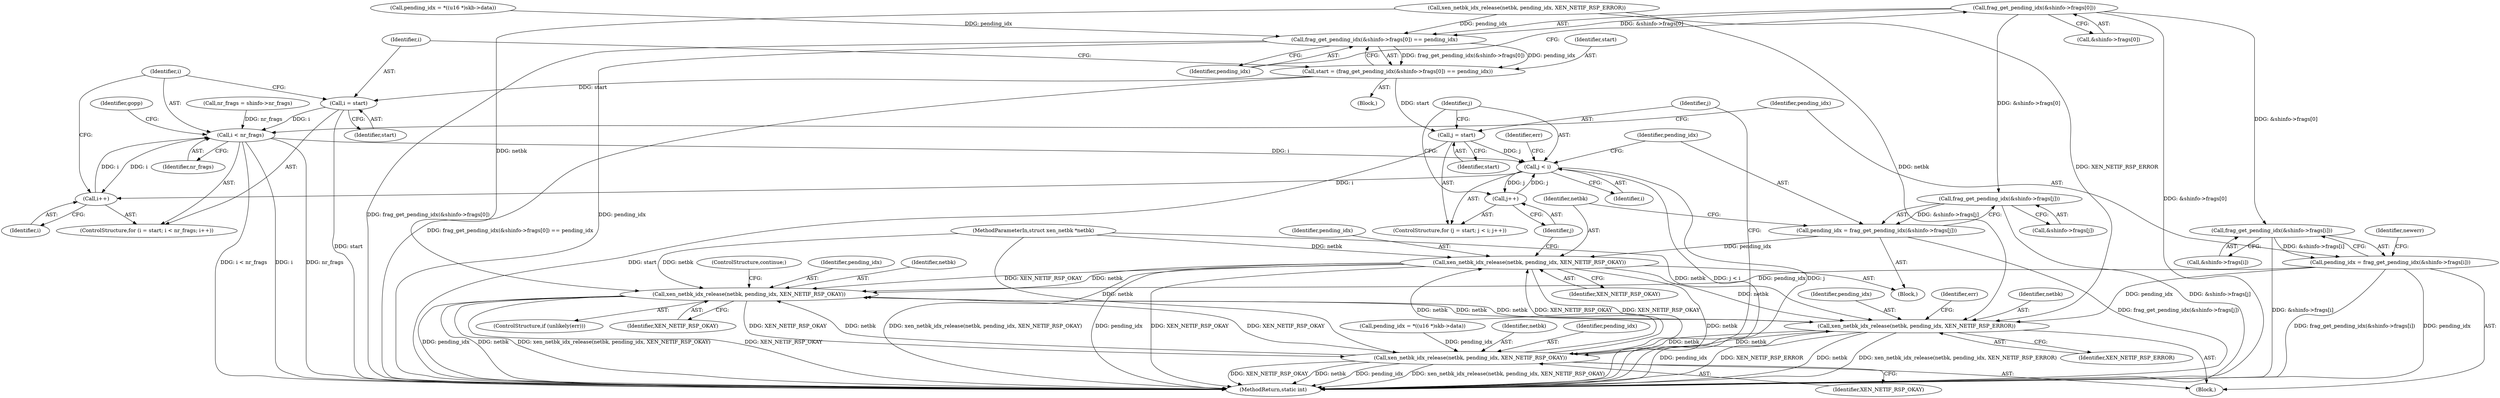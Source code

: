 digraph "0_linux_7d5145d8eb2b9791533ffe4dc003b129b9696c48_1@pointer" {
"1000156" [label="(Call,frag_get_pending_idx(&shinfo->frags[0]))"];
"1000155" [label="(Call,frag_get_pending_idx(&shinfo->frags[0]) == pending_idx)"];
"1000153" [label="(Call,start = (frag_get_pending_idx(&shinfo->frags[0]) == pending_idx))"];
"1000165" [label="(Call,i = start)"];
"1000168" [label="(Call,i < nr_frags)"];
"1000171" [label="(Call,i++)"];
"1000227" [label="(Call,j < i)"];
"1000230" [label="(Call,j++)"];
"1000224" [label="(Call,j = start)"];
"1000178" [label="(Call,frag_get_pending_idx(&shinfo->frags[i]))"];
"1000176" [label="(Call,pending_idx = frag_get_pending_idx(&shinfo->frags[i]))"];
"1000199" [label="(Call,xen_netbk_idx_release(netbk, pending_idx, XEN_NETIF_RSP_OKAY))"];
"1000204" [label="(Call,xen_netbk_idx_release(netbk, pending_idx, XEN_NETIF_RSP_ERROR))"];
"1000219" [label="(Call,xen_netbk_idx_release(netbk, pending_idx, XEN_NETIF_RSP_OKAY))"];
"1000242" [label="(Call,xen_netbk_idx_release(netbk, pending_idx, XEN_NETIF_RSP_OKAY))"];
"1000235" [label="(Call,frag_get_pending_idx(&shinfo->frags[j]))"];
"1000233" [label="(Call,pending_idx = frag_get_pending_idx(&shinfo->frags[j]))"];
"1000199" [label="(Call,xen_netbk_idx_release(netbk, pending_idx, XEN_NETIF_RSP_OKAY))"];
"1000219" [label="(Call,xen_netbk_idx_release(netbk, pending_idx, XEN_NETIF_RSP_OKAY))"];
"1000149" [label="(Call,xen_netbk_idx_release(netbk, pending_idx, XEN_NETIF_RSP_ERROR))"];
"1000170" [label="(Identifier,nr_frags)"];
"1000211" [label="(Call,pending_idx = *((u16 *)skb->data))"];
"1000232" [label="(Block,)"];
"1000200" [label="(Identifier,netbk)"];
"1000119" [label="(Call,pending_idx = *((u16 *)skb->data))"];
"1000251" [label="(Identifier,gopp)"];
"1000243" [label="(Identifier,netbk)"];
"1000165" [label="(Call,i = start)"];
"1000207" [label="(Identifier,XEN_NETIF_RSP_ERROR)"];
"1000163" [label="(Identifier,pending_idx)"];
"1000202" [label="(Identifier,XEN_NETIF_RSP_OKAY)"];
"1000169" [label="(Identifier,i)"];
"1000245" [label="(Identifier,XEN_NETIF_RSP_OKAY)"];
"1000235" [label="(Call,frag_get_pending_idx(&shinfo->frags[j]))"];
"1000244" [label="(Identifier,pending_idx)"];
"1000172" [label="(Identifier,i)"];
"1000203" [label="(ControlStructure,continue;)"];
"1000156" [label="(Call,frag_get_pending_idx(&shinfo->frags[0]))"];
"1000224" [label="(Call,j = start)"];
"1000167" [label="(Identifier,start)"];
"1000230" [label="(Call,j++)"];
"1000201" [label="(Identifier,pending_idx)"];
"1000157" [label="(Call,&shinfo->frags[0])"];
"1000171" [label="(Call,i++)"];
"1000155" [label="(Call,frag_get_pending_idx(&shinfo->frags[0]) == pending_idx)"];
"1000173" [label="(Block,)"];
"1000247" [label="(Identifier,err)"];
"1000206" [label="(Identifier,pending_idx)"];
"1000220" [label="(Identifier,netbk)"];
"1000226" [label="(Identifier,start)"];
"1000186" [label="(Identifier,newerr)"];
"1000176" [label="(Call,pending_idx = frag_get_pending_idx(&shinfo->frags[i]))"];
"1000242" [label="(Call,xen_netbk_idx_release(netbk, pending_idx, XEN_NETIF_RSP_OKAY))"];
"1000236" [label="(Call,&shinfo->frags[j])"];
"1000168" [label="(Call,i < nr_frags)"];
"1000166" [label="(Identifier,i)"];
"1000222" [label="(Identifier,XEN_NETIF_RSP_OKAY)"];
"1000233" [label="(Call,pending_idx = frag_get_pending_idx(&shinfo->frags[j]))"];
"1000209" [label="(Identifier,err)"];
"1000133" [label="(Call,nr_frags = shinfo->nr_frags)"];
"1000228" [label="(Identifier,j)"];
"1000227" [label="(Call,j < i)"];
"1000196" [label="(ControlStructure,if (unlikely(err)))"];
"1000223" [label="(ControlStructure,for (j = start; j < i; j++))"];
"1000109" [label="(MethodParameterIn,struct xen_netbk *netbk)"];
"1000178" [label="(Call,frag_get_pending_idx(&shinfo->frags[i]))"];
"1000177" [label="(Identifier,pending_idx)"];
"1000231" [label="(Identifier,j)"];
"1000225" [label="(Identifier,j)"];
"1000164" [label="(ControlStructure,for (i = start; i < nr_frags; i++))"];
"1000204" [label="(Call,xen_netbk_idx_release(netbk, pending_idx, XEN_NETIF_RSP_ERROR))"];
"1000154" [label="(Identifier,start)"];
"1000257" [label="(MethodReturn,static int)"];
"1000112" [label="(Block,)"];
"1000205" [label="(Identifier,netbk)"];
"1000234" [label="(Identifier,pending_idx)"];
"1000179" [label="(Call,&shinfo->frags[i])"];
"1000153" [label="(Call,start = (frag_get_pending_idx(&shinfo->frags[0]) == pending_idx))"];
"1000221" [label="(Identifier,pending_idx)"];
"1000229" [label="(Identifier,i)"];
"1000156" -> "1000155"  [label="AST: "];
"1000156" -> "1000157"  [label="CFG: "];
"1000157" -> "1000156"  [label="AST: "];
"1000163" -> "1000156"  [label="CFG: "];
"1000156" -> "1000257"  [label="DDG: &shinfo->frags[0]"];
"1000156" -> "1000155"  [label="DDG: &shinfo->frags[0]"];
"1000156" -> "1000178"  [label="DDG: &shinfo->frags[0]"];
"1000156" -> "1000235"  [label="DDG: &shinfo->frags[0]"];
"1000155" -> "1000153"  [label="AST: "];
"1000155" -> "1000163"  [label="CFG: "];
"1000163" -> "1000155"  [label="AST: "];
"1000153" -> "1000155"  [label="CFG: "];
"1000155" -> "1000257"  [label="DDG: frag_get_pending_idx(&shinfo->frags[0])"];
"1000155" -> "1000257"  [label="DDG: pending_idx"];
"1000155" -> "1000153"  [label="DDG: frag_get_pending_idx(&shinfo->frags[0])"];
"1000155" -> "1000153"  [label="DDG: pending_idx"];
"1000149" -> "1000155"  [label="DDG: pending_idx"];
"1000119" -> "1000155"  [label="DDG: pending_idx"];
"1000153" -> "1000112"  [label="AST: "];
"1000154" -> "1000153"  [label="AST: "];
"1000166" -> "1000153"  [label="CFG: "];
"1000153" -> "1000257"  [label="DDG: frag_get_pending_idx(&shinfo->frags[0]) == pending_idx"];
"1000153" -> "1000165"  [label="DDG: start"];
"1000153" -> "1000224"  [label="DDG: start"];
"1000165" -> "1000164"  [label="AST: "];
"1000165" -> "1000167"  [label="CFG: "];
"1000166" -> "1000165"  [label="AST: "];
"1000167" -> "1000165"  [label="AST: "];
"1000169" -> "1000165"  [label="CFG: "];
"1000165" -> "1000257"  [label="DDG: start"];
"1000165" -> "1000168"  [label="DDG: i"];
"1000168" -> "1000164"  [label="AST: "];
"1000168" -> "1000170"  [label="CFG: "];
"1000169" -> "1000168"  [label="AST: "];
"1000170" -> "1000168"  [label="AST: "];
"1000177" -> "1000168"  [label="CFG: "];
"1000251" -> "1000168"  [label="CFG: "];
"1000168" -> "1000257"  [label="DDG: i < nr_frags"];
"1000168" -> "1000257"  [label="DDG: i"];
"1000168" -> "1000257"  [label="DDG: nr_frags"];
"1000171" -> "1000168"  [label="DDG: i"];
"1000133" -> "1000168"  [label="DDG: nr_frags"];
"1000168" -> "1000171"  [label="DDG: i"];
"1000168" -> "1000227"  [label="DDG: i"];
"1000171" -> "1000164"  [label="AST: "];
"1000171" -> "1000172"  [label="CFG: "];
"1000172" -> "1000171"  [label="AST: "];
"1000169" -> "1000171"  [label="CFG: "];
"1000227" -> "1000171"  [label="DDG: i"];
"1000227" -> "1000223"  [label="AST: "];
"1000227" -> "1000229"  [label="CFG: "];
"1000228" -> "1000227"  [label="AST: "];
"1000229" -> "1000227"  [label="AST: "];
"1000234" -> "1000227"  [label="CFG: "];
"1000247" -> "1000227"  [label="CFG: "];
"1000227" -> "1000257"  [label="DDG: j < i"];
"1000227" -> "1000257"  [label="DDG: j"];
"1000224" -> "1000227"  [label="DDG: j"];
"1000230" -> "1000227"  [label="DDG: j"];
"1000227" -> "1000230"  [label="DDG: j"];
"1000230" -> "1000223"  [label="AST: "];
"1000230" -> "1000231"  [label="CFG: "];
"1000231" -> "1000230"  [label="AST: "];
"1000228" -> "1000230"  [label="CFG: "];
"1000224" -> "1000223"  [label="AST: "];
"1000224" -> "1000226"  [label="CFG: "];
"1000225" -> "1000224"  [label="AST: "];
"1000226" -> "1000224"  [label="AST: "];
"1000228" -> "1000224"  [label="CFG: "];
"1000224" -> "1000257"  [label="DDG: start"];
"1000178" -> "1000176"  [label="AST: "];
"1000178" -> "1000179"  [label="CFG: "];
"1000179" -> "1000178"  [label="AST: "];
"1000176" -> "1000178"  [label="CFG: "];
"1000178" -> "1000257"  [label="DDG: &shinfo->frags[i]"];
"1000178" -> "1000176"  [label="DDG: &shinfo->frags[i]"];
"1000176" -> "1000173"  [label="AST: "];
"1000177" -> "1000176"  [label="AST: "];
"1000186" -> "1000176"  [label="CFG: "];
"1000176" -> "1000257"  [label="DDG: frag_get_pending_idx(&shinfo->frags[i])"];
"1000176" -> "1000257"  [label="DDG: pending_idx"];
"1000176" -> "1000199"  [label="DDG: pending_idx"];
"1000176" -> "1000204"  [label="DDG: pending_idx"];
"1000199" -> "1000196"  [label="AST: "];
"1000199" -> "1000202"  [label="CFG: "];
"1000200" -> "1000199"  [label="AST: "];
"1000201" -> "1000199"  [label="AST: "];
"1000202" -> "1000199"  [label="AST: "];
"1000203" -> "1000199"  [label="CFG: "];
"1000199" -> "1000257"  [label="DDG: pending_idx"];
"1000199" -> "1000257"  [label="DDG: netbk"];
"1000199" -> "1000257"  [label="DDG: xen_netbk_idx_release(netbk, pending_idx, XEN_NETIF_RSP_OKAY)"];
"1000199" -> "1000257"  [label="DDG: XEN_NETIF_RSP_OKAY"];
"1000219" -> "1000199"  [label="DDG: netbk"];
"1000219" -> "1000199"  [label="DDG: XEN_NETIF_RSP_OKAY"];
"1000149" -> "1000199"  [label="DDG: netbk"];
"1000204" -> "1000199"  [label="DDG: netbk"];
"1000242" -> "1000199"  [label="DDG: netbk"];
"1000242" -> "1000199"  [label="DDG: XEN_NETIF_RSP_OKAY"];
"1000109" -> "1000199"  [label="DDG: netbk"];
"1000199" -> "1000204"  [label="DDG: netbk"];
"1000199" -> "1000219"  [label="DDG: XEN_NETIF_RSP_OKAY"];
"1000204" -> "1000173"  [label="AST: "];
"1000204" -> "1000207"  [label="CFG: "];
"1000205" -> "1000204"  [label="AST: "];
"1000206" -> "1000204"  [label="AST: "];
"1000207" -> "1000204"  [label="AST: "];
"1000209" -> "1000204"  [label="CFG: "];
"1000204" -> "1000257"  [label="DDG: pending_idx"];
"1000204" -> "1000257"  [label="DDG: XEN_NETIF_RSP_ERROR"];
"1000204" -> "1000257"  [label="DDG: netbk"];
"1000204" -> "1000257"  [label="DDG: xen_netbk_idx_release(netbk, pending_idx, XEN_NETIF_RSP_ERROR)"];
"1000219" -> "1000204"  [label="DDG: netbk"];
"1000149" -> "1000204"  [label="DDG: netbk"];
"1000149" -> "1000204"  [label="DDG: XEN_NETIF_RSP_ERROR"];
"1000242" -> "1000204"  [label="DDG: netbk"];
"1000109" -> "1000204"  [label="DDG: netbk"];
"1000204" -> "1000219"  [label="DDG: netbk"];
"1000219" -> "1000173"  [label="AST: "];
"1000219" -> "1000222"  [label="CFG: "];
"1000220" -> "1000219"  [label="AST: "];
"1000221" -> "1000219"  [label="AST: "];
"1000222" -> "1000219"  [label="AST: "];
"1000225" -> "1000219"  [label="CFG: "];
"1000219" -> "1000257"  [label="DDG: pending_idx"];
"1000219" -> "1000257"  [label="DDG: xen_netbk_idx_release(netbk, pending_idx, XEN_NETIF_RSP_OKAY)"];
"1000219" -> "1000257"  [label="DDG: XEN_NETIF_RSP_OKAY"];
"1000219" -> "1000257"  [label="DDG: netbk"];
"1000109" -> "1000219"  [label="DDG: netbk"];
"1000211" -> "1000219"  [label="DDG: pending_idx"];
"1000242" -> "1000219"  [label="DDG: XEN_NETIF_RSP_OKAY"];
"1000219" -> "1000242"  [label="DDG: netbk"];
"1000219" -> "1000242"  [label="DDG: XEN_NETIF_RSP_OKAY"];
"1000242" -> "1000232"  [label="AST: "];
"1000242" -> "1000245"  [label="CFG: "];
"1000243" -> "1000242"  [label="AST: "];
"1000244" -> "1000242"  [label="AST: "];
"1000245" -> "1000242"  [label="AST: "];
"1000231" -> "1000242"  [label="CFG: "];
"1000242" -> "1000257"  [label="DDG: xen_netbk_idx_release(netbk, pending_idx, XEN_NETIF_RSP_OKAY)"];
"1000242" -> "1000257"  [label="DDG: pending_idx"];
"1000242" -> "1000257"  [label="DDG: XEN_NETIF_RSP_OKAY"];
"1000242" -> "1000257"  [label="DDG: netbk"];
"1000109" -> "1000242"  [label="DDG: netbk"];
"1000233" -> "1000242"  [label="DDG: pending_idx"];
"1000235" -> "1000233"  [label="AST: "];
"1000235" -> "1000236"  [label="CFG: "];
"1000236" -> "1000235"  [label="AST: "];
"1000233" -> "1000235"  [label="CFG: "];
"1000235" -> "1000257"  [label="DDG: &shinfo->frags[j]"];
"1000235" -> "1000233"  [label="DDG: &shinfo->frags[j]"];
"1000233" -> "1000232"  [label="AST: "];
"1000234" -> "1000233"  [label="AST: "];
"1000243" -> "1000233"  [label="CFG: "];
"1000233" -> "1000257"  [label="DDG: frag_get_pending_idx(&shinfo->frags[j])"];
}
